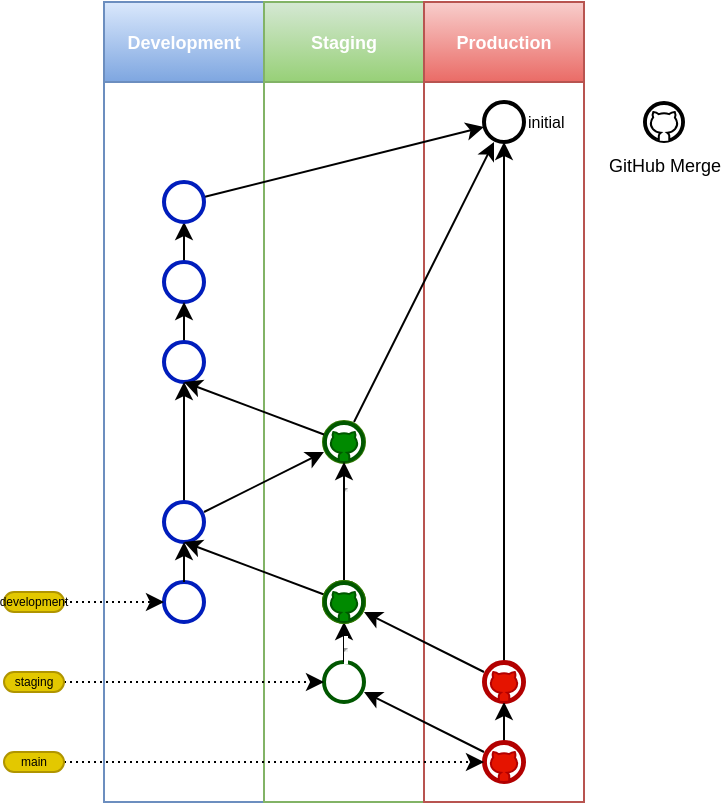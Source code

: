 <mxfile version="15.4.0" type="device"><diagram id="XHX2MxAkE8UCq7EsEatY" name="Page-1"><mxGraphModel dx="618" dy="481" grid="1" gridSize="10" guides="1" tooltips="1" connect="1" arrows="1" fold="1" page="1" pageScale="1" pageWidth="850" pageHeight="1100" background="none" math="0" shadow="0"><root><mxCell id="0"/><mxCell id="1" parent="0"/><mxCell id="JJuPQdsnqzq4KAHSIrYs-19" value="&lt;hr&gt;" style="html=1;verticalLabelPosition=bottom;labelBackgroundColor=#ffffff;verticalAlign=top;shadow=0;dashed=0;strokeWidth=2;shape=mxgraph.ios7.misc.circle;strokeColor=#2D7600;fillColor=#60a917;fontColor=#ffffff;" vertex="1" parent="1"><mxGeometry x="290" y="330" width="20" height="20" as="geometry"/></mxCell><mxCell id="JJuPQdsnqzq4KAHSIrYs-53" value="Development" style="swimlane;fontSize=9;startSize=40;fillColor=#dae8fc;strokeColor=#6c8ebf;gradientColor=#7ea6e0;fontColor=#FFFFFF;" vertex="1" parent="1"><mxGeometry x="180" y="120" width="80" height="400" as="geometry"/></mxCell><mxCell id="JJuPQdsnqzq4KAHSIrYs-78" value="" style="html=1;verticalLabelPosition=bottom;labelBackgroundColor=#ffffff;verticalAlign=top;shadow=0;dashed=0;strokeWidth=2;shape=mxgraph.ios7.misc.circle;strokeColor=#001DBC;fillColor=#0050ef;fontColor=#ffffff;" vertex="1" parent="JJuPQdsnqzq4KAHSIrYs-53"><mxGeometry x="30" y="290" width="20" height="20" as="geometry"/></mxCell><mxCell id="JJuPQdsnqzq4KAHSIrYs-59" value="Staging" style="swimlane;fontSize=9;startSize=40;gradientColor=#97d077;fillColor=#d5e8d4;strokeColor=#82b366;fontColor=#FFFFFF;" vertex="1" parent="1"><mxGeometry x="260" y="120" width="80" height="400" as="geometry"/></mxCell><mxCell id="JJuPQdsnqzq4KAHSIrYs-62" value="" style="verticalLabelPosition=bottom;html=1;verticalAlign=top;align=center;strokeColor=#005700;fillColor=#008a00;shape=mxgraph.azure.github_code;pointerEvents=1;fontSize=5;fontColor=#ffffff;" vertex="1" parent="JJuPQdsnqzq4KAHSIrYs-59"><mxGeometry x="30" y="210" width="20" height="20" as="geometry"/></mxCell><mxCell id="JJuPQdsnqzq4KAHSIrYs-68" value="" style="html=1;verticalLabelPosition=bottom;labelBackgroundColor=#ffffff;verticalAlign=top;shadow=0;dashed=0;strokeWidth=2;shape=mxgraph.ios7.misc.circle;strokeColor=#005700;fillColor=#008a00;fontColor=#ffffff;" vertex="1" parent="JJuPQdsnqzq4KAHSIrYs-59"><mxGeometry x="30" y="330" width="20" height="20" as="geometry"/></mxCell><mxCell id="JJuPQdsnqzq4KAHSIrYs-60" value="Production" style="swimlane;fontSize=9;startSize=40;gradientColor=#ea6b66;fillColor=#f8cecc;strokeColor=#b85450;fontColor=#FFFFFF;" vertex="1" parent="1"><mxGeometry x="340" y="120" width="80" height="400" as="geometry"/></mxCell><mxCell id="JJuPQdsnqzq4KAHSIrYs-4" value="initial" style="html=1;verticalLabelPosition=middle;labelBackgroundColor=none;verticalAlign=middle;shadow=0;dashed=0;strokeWidth=2;shape=mxgraph.ios7.misc.circle;fillColor=none;labelPosition=right;align=left;fontColor=default;fontSize=8;" vertex="1" parent="1"><mxGeometry x="370" y="170" width="20" height="20" as="geometry"/></mxCell><mxCell id="JJuPQdsnqzq4KAHSIrYs-28" style="edgeStyle=none;rounded=0;orthogonalLoop=1;jettySize=auto;html=1;entryX=0.5;entryY=1;entryDx=0;entryDy=0;entryPerimeter=0;" edge="1" parent="1" source="JJuPQdsnqzq4KAHSIrYs-6" target="JJuPQdsnqzq4KAHSIrYs-4"><mxGeometry relative="1" as="geometry"/></mxCell><mxCell id="JJuPQdsnqzq4KAHSIrYs-29" style="edgeStyle=none;rounded=0;orthogonalLoop=1;jettySize=auto;html=1;" edge="1" parent="1" source="JJuPQdsnqzq4KAHSIrYs-6"><mxGeometry relative="1" as="geometry"><mxPoint x="310" y="425" as="targetPoint"/></mxGeometry></mxCell><mxCell id="JJuPQdsnqzq4KAHSIrYs-6" value="" style="html=1;verticalLabelPosition=bottom;labelBackgroundColor=#ffffff;verticalAlign=top;shadow=0;dashed=0;strokeWidth=2;shape=mxgraph.ios7.misc.circle;strokeColor=#B20000;fillColor=#e51400;fontColor=#ffffff;" vertex="1" parent="1"><mxGeometry x="370" y="450" width="20" height="20" as="geometry"/></mxCell><mxCell id="JJuPQdsnqzq4KAHSIrYs-16" style="edgeStyle=none;rounded=0;orthogonalLoop=1;jettySize=auto;html=1;" edge="1" parent="1" source="JJuPQdsnqzq4KAHSIrYs-12" target="JJuPQdsnqzq4KAHSIrYs-14"><mxGeometry relative="1" as="geometry"/></mxCell><mxCell id="JJuPQdsnqzq4KAHSIrYs-12" value="" style="html=1;verticalLabelPosition=bottom;labelBackgroundColor=#ffffff;verticalAlign=top;shadow=0;dashed=0;strokeWidth=2;shape=mxgraph.ios7.misc.circle;strokeColor=#001DBC;fillColor=#0050ef;fontColor=#ffffff;" vertex="1" parent="1"><mxGeometry x="210" y="250" width="20" height="20" as="geometry"/></mxCell><mxCell id="JJuPQdsnqzq4KAHSIrYs-39" style="edgeStyle=none;rounded=0;orthogonalLoop=1;jettySize=auto;html=1;endArrow=classic;endFill=1;" edge="1" parent="1" source="JJuPQdsnqzq4KAHSIrYs-14" target="JJuPQdsnqzq4KAHSIrYs-4"><mxGeometry relative="1" as="geometry"/></mxCell><mxCell id="JJuPQdsnqzq4KAHSIrYs-14" value="" style="html=1;verticalLabelPosition=bottom;labelBackgroundColor=#ffffff;verticalAlign=top;shadow=0;dashed=0;strokeWidth=2;shape=mxgraph.ios7.misc.circle;strokeColor=#001DBC;fillColor=#0050ef;fontColor=#ffffff;" vertex="1" parent="1"><mxGeometry x="210" y="210" width="20" height="20" as="geometry"/></mxCell><mxCell id="JJuPQdsnqzq4KAHSIrYs-18" style="edgeStyle=none;rounded=0;orthogonalLoop=1;jettySize=auto;html=1;" edge="1" parent="1" source="JJuPQdsnqzq4KAHSIrYs-17" target="JJuPQdsnqzq4KAHSIrYs-12"><mxGeometry relative="1" as="geometry"/></mxCell><mxCell id="JJuPQdsnqzq4KAHSIrYs-17" value="" style="html=1;verticalLabelPosition=bottom;labelBackgroundColor=#ffffff;verticalAlign=top;shadow=0;dashed=0;strokeWidth=2;shape=mxgraph.ios7.misc.circle;strokeColor=#001DBC;fillColor=#0050ef;fontColor=#ffffff;" vertex="1" parent="1"><mxGeometry x="210" y="290" width="20" height="20" as="geometry"/></mxCell><mxCell id="JJuPQdsnqzq4KAHSIrYs-20" style="edgeStyle=none;rounded=0;orthogonalLoop=1;jettySize=auto;html=1;entryX=0.5;entryY=1;entryDx=0;entryDy=0;entryPerimeter=0;" edge="1" parent="1" source="JJuPQdsnqzq4KAHSIrYs-19" target="JJuPQdsnqzq4KAHSIrYs-17"><mxGeometry relative="1" as="geometry"/></mxCell><mxCell id="JJuPQdsnqzq4KAHSIrYs-45" style="edgeStyle=none;rounded=0;orthogonalLoop=1;jettySize=auto;html=1;endArrow=classic;endFill=1;" edge="1" parent="1" source="JJuPQdsnqzq4KAHSIrYs-19" target="JJuPQdsnqzq4KAHSIrYs-4"><mxGeometry relative="1" as="geometry"/></mxCell><mxCell id="JJuPQdsnqzq4KAHSIrYs-33" style="edgeStyle=none;rounded=0;orthogonalLoop=1;jettySize=auto;html=1;" edge="1" parent="1" source="JJuPQdsnqzq4KAHSIrYs-32" target="JJuPQdsnqzq4KAHSIrYs-19"><mxGeometry relative="1" as="geometry"/></mxCell><mxCell id="JJuPQdsnqzq4KAHSIrYs-61" style="edgeStyle=none;rounded=0;orthogonalLoop=1;jettySize=auto;html=1;entryX=0.5;entryY=1;entryDx=0;entryDy=0;entryPerimeter=0;fontSize=5;endArrow=classic;endFill=1;" edge="1" parent="1" source="JJuPQdsnqzq4KAHSIrYs-32" target="JJuPQdsnqzq4KAHSIrYs-17"><mxGeometry relative="1" as="geometry"/></mxCell><mxCell id="JJuPQdsnqzq4KAHSIrYs-32" value="" style="html=1;verticalLabelPosition=bottom;labelBackgroundColor=#ffffff;verticalAlign=top;shadow=0;dashed=0;strokeWidth=2;shape=mxgraph.ios7.misc.circle;strokeColor=#001DBC;fillColor=#0050ef;fontColor=#ffffff;" vertex="1" parent="1"><mxGeometry x="210" y="370" width="20" height="20" as="geometry"/></mxCell><mxCell id="JJuPQdsnqzq4KAHSIrYs-43" style="edgeStyle=none;rounded=0;orthogonalLoop=1;jettySize=auto;html=1;entryX=0.5;entryY=1;entryDx=0;entryDy=0;entryPerimeter=0;" edge="1" parent="1" source="JJuPQdsnqzq4KAHSIrYs-42" target="JJuPQdsnqzq4KAHSIrYs-19"><mxGeometry relative="1" as="geometry"/></mxCell><mxCell id="JJuPQdsnqzq4KAHSIrYs-44" style="edgeStyle=none;rounded=0;orthogonalLoop=1;jettySize=auto;html=1;entryX=0.5;entryY=1;entryDx=0;entryDy=0;entryPerimeter=0;" edge="1" parent="1" source="JJuPQdsnqzq4KAHSIrYs-42" target="JJuPQdsnqzq4KAHSIrYs-32"><mxGeometry relative="1" as="geometry"/></mxCell><mxCell id="JJuPQdsnqzq4KAHSIrYs-42" value="" style="html=1;verticalLabelPosition=bottom;labelBackgroundColor=#ffffff;verticalAlign=top;shadow=0;dashed=0;strokeWidth=2;shape=mxgraph.ios7.misc.circle;strokeColor=#2D7600;fillColor=#60a917;fontColor=#ffffff;" vertex="1" parent="1"><mxGeometry x="290" y="410" width="20" height="20" as="geometry"/></mxCell><mxCell id="JJuPQdsnqzq4KAHSIrYs-47" style="edgeStyle=none;rounded=0;orthogonalLoop=1;jettySize=auto;html=1;endArrow=classic;endFill=1;" edge="1" parent="1" target="JJuPQdsnqzq4KAHSIrYs-42"><mxGeometry relative="1" as="geometry"><mxPoint x="300.0" y="450" as="sourcePoint"/></mxGeometry></mxCell><mxCell id="JJuPQdsnqzq4KAHSIrYs-51" style="edgeStyle=none;rounded=0;orthogonalLoop=1;jettySize=auto;html=1;endArrow=classic;endFill=1;" edge="1" parent="1" source="JJuPQdsnqzq4KAHSIrYs-48"><mxGeometry relative="1" as="geometry"><mxPoint x="310.0" y="465" as="targetPoint"/></mxGeometry></mxCell><mxCell id="JJuPQdsnqzq4KAHSIrYs-52" style="edgeStyle=none;rounded=0;orthogonalLoop=1;jettySize=auto;html=1;endArrow=classic;endFill=1;" edge="1" parent="1" source="JJuPQdsnqzq4KAHSIrYs-48" target="JJuPQdsnqzq4KAHSIrYs-6"><mxGeometry relative="1" as="geometry"/></mxCell><mxCell id="JJuPQdsnqzq4KAHSIrYs-48" value="" style="html=1;verticalLabelPosition=bottom;labelBackgroundColor=#ffffff;verticalAlign=top;shadow=0;dashed=0;strokeWidth=2;shape=mxgraph.ios7.misc.circle;strokeColor=#B20000;fillColor=#e51400;fontColor=#ffffff;" vertex="1" parent="1"><mxGeometry x="370" y="490" width="20" height="20" as="geometry"/></mxCell><mxCell id="JJuPQdsnqzq4KAHSIrYs-64" value="&lt;hr&gt;" style="html=1;verticalLabelPosition=bottom;labelBackgroundColor=#ffffff;verticalAlign=top;shadow=0;dashed=0;strokeWidth=2;shape=mxgraph.ios7.misc.circle;strokeColor=#2D7600;fillColor=#60a917;fontColor=#ffffff;" vertex="1" parent="1"><mxGeometry x="290" y="410" width="20" height="20" as="geometry"/></mxCell><mxCell id="JJuPQdsnqzq4KAHSIrYs-65" value="" style="verticalLabelPosition=bottom;html=1;verticalAlign=top;align=center;strokeColor=#005700;fillColor=#008a00;shape=mxgraph.azure.github_code;pointerEvents=1;fontSize=5;fontColor=#ffffff;" vertex="1" parent="1"><mxGeometry x="290" y="410" width="20" height="20" as="geometry"/></mxCell><mxCell id="JJuPQdsnqzq4KAHSIrYs-66" value="" style="verticalLabelPosition=bottom;html=1;verticalAlign=top;align=center;strokeColor=#B20000;fillColor=#e51400;shape=mxgraph.azure.github_code;pointerEvents=1;fontSize=5;fontColor=#ffffff;" vertex="1" parent="1"><mxGeometry x="370" y="450" width="20" height="20" as="geometry"/></mxCell><mxCell id="JJuPQdsnqzq4KAHSIrYs-67" value="" style="verticalLabelPosition=bottom;html=1;verticalAlign=top;align=center;strokeColor=#B20000;fillColor=#e51400;shape=mxgraph.azure.github_code;pointerEvents=1;fontSize=5;fontColor=#ffffff;" vertex="1" parent="1"><mxGeometry x="370" y="490" width="20" height="20" as="geometry"/></mxCell><mxCell id="JJuPQdsnqzq4KAHSIrYs-69" value="GitHub Merge" style="verticalLabelPosition=bottom;html=1;verticalAlign=top;align=center;shape=mxgraph.azure.github_code;pointerEvents=1;fontSize=9;" vertex="1" parent="1"><mxGeometry x="450" y="170" width="20" height="20" as="geometry"/></mxCell><mxCell id="JJuPQdsnqzq4KAHSIrYs-71" style="edgeStyle=none;rounded=0;orthogonalLoop=1;jettySize=auto;html=1;fontSize=6;fontColor=#000000;endArrow=classic;endFill=1;dashed=1;dashPattern=1 2;" edge="1" parent="1" source="JJuPQdsnqzq4KAHSIrYs-70" target="JJuPQdsnqzq4KAHSIrYs-78"><mxGeometry relative="1" as="geometry"/></mxCell><mxCell id="JJuPQdsnqzq4KAHSIrYs-70" value="development&lt;br style=&quot;font-size: 6px;&quot;&gt;" style="rounded=1;whiteSpace=wrap;html=1;fontSize=6;fontColor=#000000;arcSize=50;fillColor=#e3c800;strokeColor=#B09500;" vertex="1" parent="1"><mxGeometry x="130" y="415" width="30" height="10" as="geometry"/></mxCell><mxCell id="JJuPQdsnqzq4KAHSIrYs-75" style="edgeStyle=none;rounded=0;orthogonalLoop=1;jettySize=auto;html=1;fontSize=6;fontColor=#000000;endArrow=classic;endFill=1;dashed=1;dashPattern=1 2;" edge="1" parent="1" source="JJuPQdsnqzq4KAHSIrYs-74" target="JJuPQdsnqzq4KAHSIrYs-68"><mxGeometry relative="1" as="geometry"/></mxCell><mxCell id="JJuPQdsnqzq4KAHSIrYs-74" value="staging" style="rounded=1;whiteSpace=wrap;html=1;fontSize=6;fontColor=#000000;arcSize=50;fillColor=#e3c800;strokeColor=#B09500;" vertex="1" parent="1"><mxGeometry x="130" y="455" width="30" height="10" as="geometry"/></mxCell><mxCell id="JJuPQdsnqzq4KAHSIrYs-77" style="edgeStyle=none;rounded=0;orthogonalLoop=1;jettySize=auto;html=1;fontSize=6;fontColor=#000000;endArrow=classic;endFill=1;dashed=1;dashPattern=1 2;" edge="1" parent="1" source="JJuPQdsnqzq4KAHSIrYs-76" target="JJuPQdsnqzq4KAHSIrYs-67"><mxGeometry relative="1" as="geometry"/></mxCell><mxCell id="JJuPQdsnqzq4KAHSIrYs-76" value="main" style="rounded=1;whiteSpace=wrap;html=1;fontSize=6;fontColor=#000000;arcSize=50;fillColor=#e3c800;strokeColor=#B09500;" vertex="1" parent="1"><mxGeometry x="130" y="495" width="30" height="10" as="geometry"/></mxCell><mxCell id="JJuPQdsnqzq4KAHSIrYs-79" style="edgeStyle=none;rounded=0;orthogonalLoop=1;jettySize=auto;html=1;fontSize=8;fontColor=default;endArrow=classic;endFill=1;" edge="1" parent="1" source="JJuPQdsnqzq4KAHSIrYs-78" target="JJuPQdsnqzq4KAHSIrYs-32"><mxGeometry relative="1" as="geometry"/></mxCell></root></mxGraphModel></diagram></mxfile>